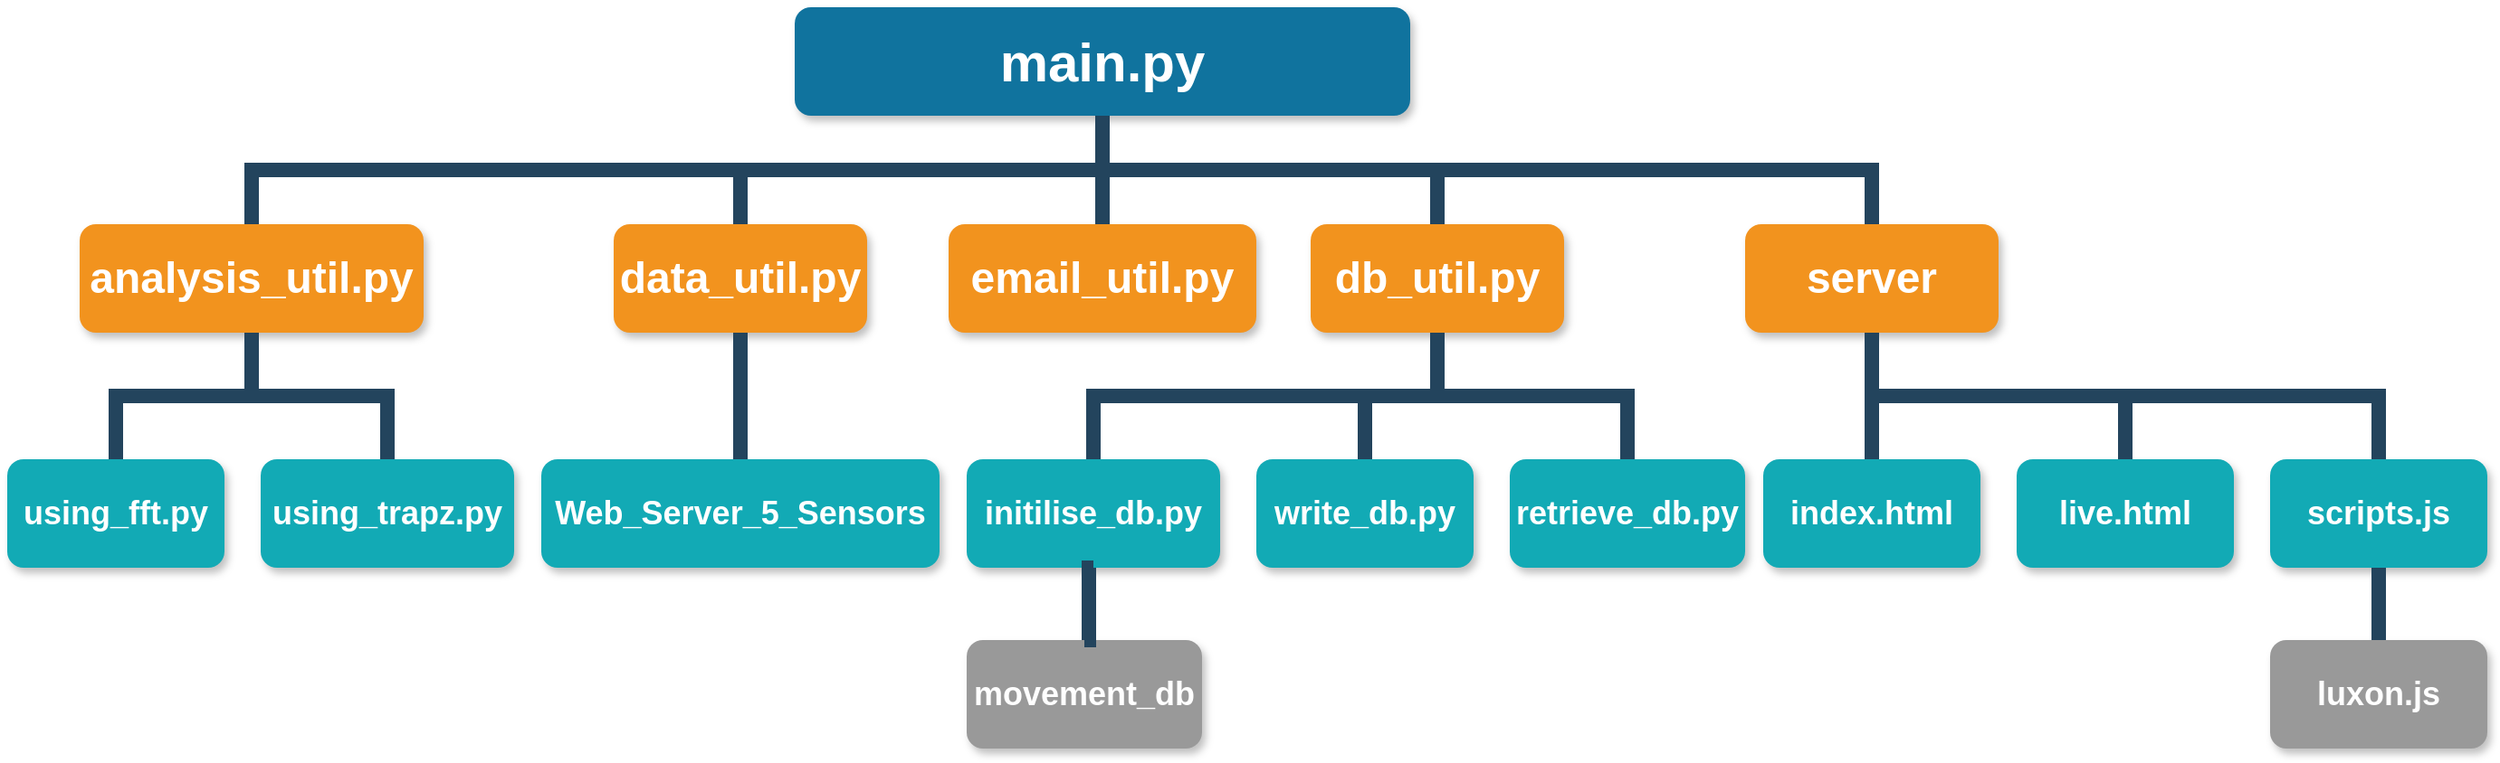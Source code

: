 <mxfile version="14.4.9" type="github"><diagram name="Page-1" id="64c3da0e-402f-94eb-ee01-a36477274f13"><mxGraphModel dx="2450" dy="2061" grid="1" gridSize="10" guides="1" tooltips="1" connect="1" arrows="1" fold="1" page="1" pageScale="1" pageWidth="1169" pageHeight="826" background="#ffffff" math="0" shadow="0"><root><mxCell id="0"/><mxCell id="1" parent="0"/><mxCell id="2" value="main.py" style="whiteSpace=wrap;rounded=1;shadow=1;fillColor=#10739E;strokeColor=none;fontColor=#FFFFFF;fontStyle=1;fontSize=30;" parent="1" vertex="1"><mxGeometry x="1377" y="-641" width="340" height="60" as="geometry"/></mxCell><mxCell id="3" value="analysis_util.py" style="whiteSpace=wrap;rounded=1;fillColor=#F2931E;strokeColor=none;shadow=1;fontColor=#FFFFFF;fontStyle=1;fontSize=24;" parent="1" vertex="1"><mxGeometry x="982" y="-521" width="190" height="60" as="geometry"/></mxCell><mxCell id="4" value="data_util.py" style="whiteSpace=wrap;rounded=1;fillColor=#F2931E;strokeColor=none;shadow=1;fontColor=#FFFFFF;fontStyle=1;fontSize=24;" parent="1" vertex="1"><mxGeometry x="1277" y="-521.0" width="140" height="60" as="geometry"/></mxCell><mxCell id="6" value="email_util.py" style="whiteSpace=wrap;rounded=1;fillColor=#F2931E;strokeColor=none;shadow=1;fontColor=#FFFFFF;fontStyle=1;fontSize=24;" parent="1" vertex="1"><mxGeometry x="1462" y="-521" width="170" height="60" as="geometry"/></mxCell><mxCell id="7" value="db_util.py" style="whiteSpace=wrap;rounded=1;fillColor=#F2931E;strokeColor=none;shadow=1;fontColor=#FFFFFF;fontStyle=1;fontSize=24;" parent="1" vertex="1"><mxGeometry x="1662" y="-521.0" width="140" height="60" as="geometry"/></mxCell><mxCell id="8" value="server" style="whiteSpace=wrap;rounded=1;fillColor=#F2931E;strokeColor=none;shadow=1;fontColor=#FFFFFF;fontStyle=1;fontSize=24;" parent="1" vertex="1"><mxGeometry x="1902" y="-521.0" width="140" height="60" as="geometry"/></mxCell><mxCell id="10" value="using_fft.py" style="whiteSpace=wrap;rounded=1;fillColor=#12AAB5;strokeColor=none;shadow=1;fontColor=#FFFFFF;fontSize=18;fontStyle=1" parent="1" vertex="1"><mxGeometry x="942" y="-391.0" width="120" height="60" as="geometry"/></mxCell><mxCell id="12" value="using_trapz.py" style="whiteSpace=wrap;rounded=1;fillColor=#12AAB5;strokeColor=none;shadow=1;fontColor=#FFFFFF;fontSize=18;fontStyle=1" parent="1" vertex="1"><mxGeometry x="1082" y="-391" width="140" height="60" as="geometry"/></mxCell><mxCell id="43" value="Web_Server_5_Sensors" style="whiteSpace=wrap;rounded=1;fillColor=#12AAB5;strokeColor=none;shadow=1;fontColor=#FFFFFF;fontSize=18;fontStyle=1" parent="1" vertex="1"><mxGeometry x="1237" y="-391" width="220" height="60" as="geometry"/></mxCell><mxCell id="103" value="" style="edgeStyle=elbowEdgeStyle;elbow=vertical;rounded=0;fontColor=#000000;endArrow=none;endFill=0;strokeWidth=8;strokeColor=#23445D;fontSize=18;fontStyle=1" parent="1" source="3" target="10" edge="1"><mxGeometry width="100" height="100" relative="1" as="geometry"><mxPoint x="852" y="-401" as="sourcePoint"/><mxPoint x="952" y="-501" as="targetPoint"/></mxGeometry></mxCell><mxCell id="104" value="" style="edgeStyle=elbowEdgeStyle;elbow=vertical;rounded=0;fontColor=#000000;endArrow=none;endFill=0;strokeWidth=8;strokeColor=#23445D;fontSize=18;fontStyle=1" parent="1" source="3" target="12" edge="1"><mxGeometry width="100" height="100" relative="1" as="geometry"><mxPoint x="1192" y="-401" as="sourcePoint"/><mxPoint x="1292" y="-501" as="targetPoint"/></mxGeometry></mxCell><mxCell id="116" value="" style="edgeStyle=elbowEdgeStyle;elbow=vertical;rounded=0;fontColor=#000000;endArrow=none;endFill=0;strokeWidth=8;strokeColor=#23445D;fontSize=18;fontStyle=1" parent="1" source="4" target="43" edge="1"><mxGeometry width="100" height="100" relative="1" as="geometry"><mxPoint x="987" y="-451.0" as="sourcePoint"/><mxPoint x="887" y="-381" as="targetPoint"/></mxGeometry></mxCell><mxCell id="155" value="write_db.py" style="whiteSpace=wrap;rounded=1;fillColor=#12AAB5;strokeColor=none;shadow=1;fontColor=#FFFFFF;fontSize=18;fontStyle=1" parent="1" vertex="1"><mxGeometry x="1632.0" y="-391.0" width="120" height="60" as="geometry"/></mxCell><mxCell id="156" value="retrieve_db.py" style="whiteSpace=wrap;rounded=1;fillColor=#12AAB5;strokeColor=none;shadow=1;fontColor=#FFFFFF;fontSize=18;fontStyle=1" parent="1" vertex="1"><mxGeometry x="1772" y="-391" width="130" height="60" as="geometry"/></mxCell><mxCell id="177" value="index.html" style="whiteSpace=wrap;rounded=1;fillColor=#12AAB5;strokeColor=none;shadow=1;fontColor=#FFFFFF;fontSize=18;fontStyle=1" parent="1" vertex="1"><mxGeometry x="1912" y="-391.0" width="120" height="60" as="geometry"/></mxCell><mxCell id="178" value="live.html" style="whiteSpace=wrap;rounded=1;fillColor=#12AAB5;strokeColor=none;shadow=1;fontColor=#FFFFFF;fontSize=18;fontStyle=1" parent="1" vertex="1"><mxGeometry x="2052" y="-391.0" width="120" height="60" as="geometry"/></mxCell><mxCell id="223" value="" style="edgeStyle=elbowEdgeStyle;elbow=vertical;rounded=0;fontColor=#000000;endArrow=none;endFill=0;strokeWidth=8;strokeColor=#23445D;fontSize=18;fontStyle=1" parent="1" source="7" target="155" edge="1"><mxGeometry width="100" height="100" relative="1" as="geometry"><mxPoint x="1732" y="-391" as="sourcePoint"/><mxPoint x="1632" y="-501" as="targetPoint"/></mxGeometry></mxCell><mxCell id="224" value="" style="edgeStyle=elbowEdgeStyle;elbow=vertical;rounded=0;fontColor=#000000;endArrow=none;endFill=0;strokeWidth=8;strokeColor=#23445D;fontSize=18;fontStyle=1" parent="1" source="7" target="156" edge="1"><mxGeometry width="100" height="100" relative="1" as="geometry"><mxPoint x="1822" y="-401" as="sourcePoint"/><mxPoint x="1922" y="-501" as="targetPoint"/></mxGeometry></mxCell><mxCell id="225" value="" style="edgeStyle=elbowEdgeStyle;elbow=vertical;rounded=0;fontColor=#000000;endArrow=none;endFill=0;strokeWidth=8;strokeColor=#23445D;fontSize=18;fontStyle=1" parent="1" source="8" target="177" edge="1"><mxGeometry width="100" height="100" relative="1" as="geometry"><mxPoint x="1912" y="-401" as="sourcePoint"/><mxPoint x="2012" y="-501" as="targetPoint"/></mxGeometry></mxCell><mxCell id="226" value="" style="edgeStyle=elbowEdgeStyle;elbow=vertical;rounded=0;fontColor=#000000;endArrow=none;endFill=0;strokeWidth=8;strokeColor=#23445D;fontSize=18;exitX=0.5;exitY=1;exitDx=0;exitDy=0;fontStyle=1" parent="1" source="8" target="178" edge="1"><mxGeometry width="100" height="100" relative="1" as="geometry"><mxPoint x="2073" y="-461.0" as="sourcePoint"/><mxPoint x="2243" y="-501" as="targetPoint"/></mxGeometry></mxCell><mxCell id="229" value="" style="edgeStyle=elbowEdgeStyle;elbow=vertical;rounded=0;fontColor=#000000;endArrow=none;endFill=0;strokeWidth=8;strokeColor=#23445D;fontSize=24;" parent="1" source="2" target="3" edge="1"><mxGeometry width="100" height="100" relative="1" as="geometry"><mxPoint x="932" y="-551" as="sourcePoint"/><mxPoint x="1032" y="-651" as="targetPoint"/></mxGeometry></mxCell><mxCell id="230" value="" style="edgeStyle=elbowEdgeStyle;elbow=vertical;rounded=0;fontColor=#000000;endArrow=none;endFill=0;strokeWidth=8;strokeColor=#23445D;fontSize=24;" parent="1" source="2" target="4" edge="1"><mxGeometry width="100" height="100" relative="1" as="geometry"><mxPoint x="942" y="-541" as="sourcePoint"/><mxPoint x="1042" y="-641" as="targetPoint"/></mxGeometry></mxCell><mxCell id="231" value="" style="edgeStyle=elbowEdgeStyle;elbow=vertical;rounded=0;fontColor=#000000;endArrow=none;endFill=0;strokeWidth=8;strokeColor=#23445D;fontSize=24;" parent="1" source="2" target="6" edge="1"><mxGeometry width="100" height="100" relative="1" as="geometry"><mxPoint x="952" y="-531" as="sourcePoint"/><mxPoint x="1052" y="-631" as="targetPoint"/></mxGeometry></mxCell><mxCell id="232" value="" style="edgeStyle=elbowEdgeStyle;elbow=vertical;rounded=0;fontColor=#000000;endArrow=none;endFill=0;strokeWidth=8;strokeColor=#23445D;fontSize=24;" parent="1" source="2" target="7" edge="1"><mxGeometry width="100" height="100" relative="1" as="geometry"><mxPoint x="962" y="-521" as="sourcePoint"/><mxPoint x="1062" y="-621" as="targetPoint"/></mxGeometry></mxCell><mxCell id="233" value="" style="edgeStyle=elbowEdgeStyle;elbow=vertical;rounded=0;fontColor=#000000;endArrow=none;endFill=0;strokeWidth=8;strokeColor=#23445D;fontSize=24;" parent="1" source="2" target="8" edge="1"><mxGeometry width="100" height="100" relative="1" as="geometry"><mxPoint x="972" y="-511" as="sourcePoint"/><mxPoint x="1072" y="-611" as="targetPoint"/></mxGeometry></mxCell><mxCell id="tVJLXSUcsav3V_ppPD7O-237" value="scripts.js" style="whiteSpace=wrap;rounded=1;fillColor=#12AAB5;strokeColor=none;shadow=1;fontColor=#FFFFFF;fontSize=18;fontStyle=1" vertex="1" parent="1"><mxGeometry x="2192" y="-391.0" width="120" height="60" as="geometry"/></mxCell><mxCell id="tVJLXSUcsav3V_ppPD7O-238" value="luxon.js" style="whiteSpace=wrap;rounded=1;fillColor=#999999;strokeColor=none;shadow=1;fontColor=#FFFFFF;fontStyle=1;fontSize=18;" vertex="1" parent="1"><mxGeometry x="2192.0" y="-291.0" width="120" height="60" as="geometry"/></mxCell><mxCell id="tVJLXSUcsav3V_ppPD7O-240" value="" style="edgeStyle=elbowEdgeStyle;elbow=horizontal;rounded=0;fontColor=#000000;endArrow=none;endFill=0;strokeWidth=8;strokeColor=#23445D;fontSize=18;exitX=0.5;exitY=1;exitDx=0;exitDy=0;entryX=0.5;entryY=0;entryDx=0;entryDy=0;fontStyle=1" edge="1" parent="1" source="tVJLXSUcsav3V_ppPD7O-237" target="tVJLXSUcsav3V_ppPD7O-238"><mxGeometry width="100" height="100" relative="1" as="geometry"><mxPoint x="2162" y="-361.0" as="sourcePoint"/><mxPoint x="2172.0" y="-261.0" as="targetPoint"/><Array as="points"/></mxGeometry></mxCell><mxCell id="tVJLXSUcsav3V_ppPD7O-245" value="" style="edgeStyle=elbowEdgeStyle;elbow=vertical;rounded=0;fontColor=#000000;endArrow=none;endFill=0;strokeWidth=8;strokeColor=#23445D;fontSize=18;fontStyle=1" edge="1" parent="1" target="tVJLXSUcsav3V_ppPD7O-237"><mxGeometry width="100" height="100" relative="1" as="geometry"><mxPoint x="2111" y="-426" as="sourcePoint"/><mxPoint x="2351" y="-501" as="targetPoint"/><Array as="points"><mxPoint x="2111" y="-426"/></Array></mxGeometry></mxCell><mxCell id="tVJLXSUcsav3V_ppPD7O-246" value="initilise_db.py" style="whiteSpace=wrap;rounded=1;fillColor=#12AAB5;strokeColor=none;shadow=1;fontColor=#FFFFFF;fontSize=18;fontStyle=1" vertex="1" parent="1"><mxGeometry x="1472" y="-391" width="140" height="60" as="geometry"/></mxCell><mxCell id="tVJLXSUcsav3V_ppPD7O-247" value="movement_db" style="whiteSpace=wrap;rounded=1;fillColor=#999999;strokeColor=none;shadow=1;fontColor=#FFFFFF;fontStyle=1;fontSize=18;" vertex="1" parent="1"><mxGeometry x="1472" y="-291" width="130" height="60" as="geometry"/></mxCell><mxCell id="tVJLXSUcsav3V_ppPD7O-249" value="" style="edgeStyle=elbowEdgeStyle;elbow=horizontal;rounded=0;fontColor=#000000;endArrow=none;endFill=0;strokeWidth=8;strokeColor=#23445D;fontSize=18;exitX=0.5;exitY=1;exitDx=0;exitDy=0;entryX=0.5;entryY=0;entryDx=0;entryDy=0;fontStyle=1" edge="1" parent="1" source="tVJLXSUcsav3V_ppPD7O-246" target="tVJLXSUcsav3V_ppPD7O-247"><mxGeometry width="100" height="100" relative="1" as="geometry"><mxPoint x="1442" y="-361.0" as="sourcePoint"/><mxPoint x="1452.0" y="-261.0" as="targetPoint"/><Array as="points"/></mxGeometry></mxCell><mxCell id="tVJLXSUcsav3V_ppPD7O-253" value="" style="edgeStyle=elbowEdgeStyle;elbow=vertical;rounded=0;fontColor=#000000;endArrow=none;endFill=0;strokeWidth=8;strokeColor=#23445D;fontSize=18;fontStyle=1" edge="1" parent="1" target="tVJLXSUcsav3V_ppPD7O-246"><mxGeometry width="100" height="100" relative="1" as="geometry"><mxPoint x="1692" y="-426" as="sourcePoint"/><mxPoint x="1622" y="-501" as="targetPoint"/><Array as="points"><mxPoint x="1712" y="-426"/></Array></mxGeometry></mxCell></root></mxGraphModel></diagram></mxfile>